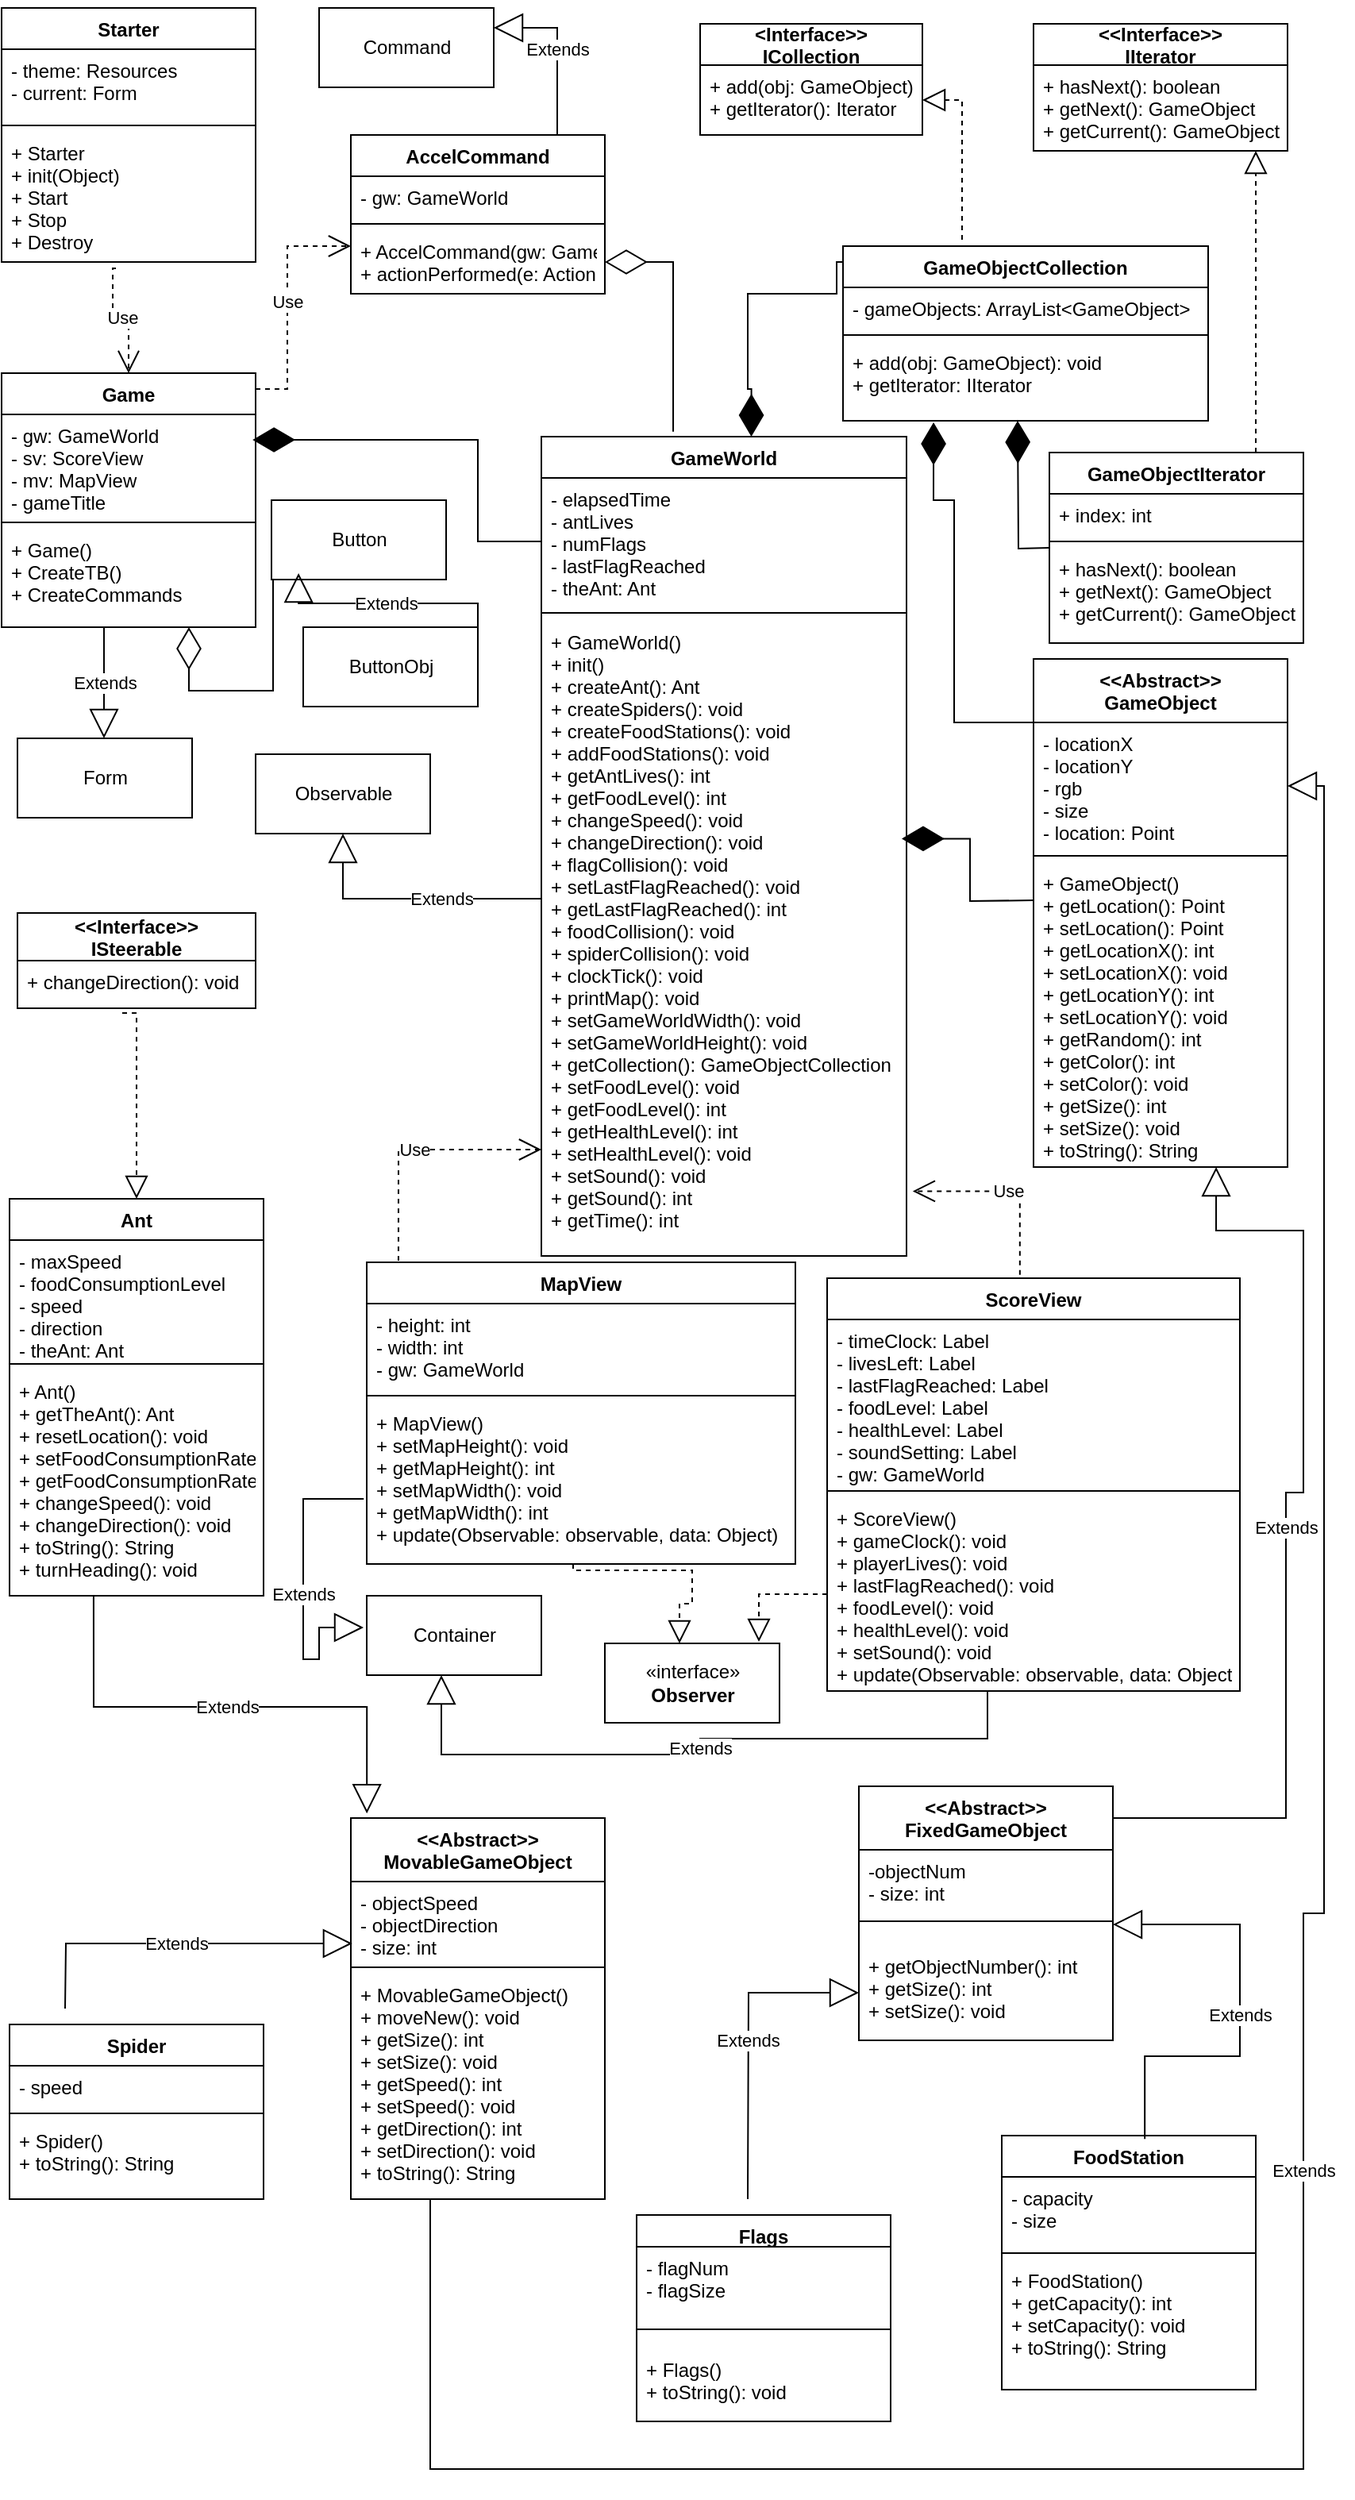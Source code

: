 <mxfile version="15.4.0" type="device"><diagram id="9wQn7ZeIcVMndzEuZGOq" name="Page-1"><mxGraphModel dx="1218" dy="1172" grid="1" gridSize="10" guides="1" tooltips="1" connect="1" arrows="1" fold="1" page="1" pageScale="1" pageWidth="850" pageHeight="1100" math="0" shadow="0"><root><mxCell id="0"/><mxCell id="1" parent="0"/><mxCell id="UUa2yTdMcZeepQvP88bQ-5" value="Starter" style="swimlane;fontStyle=1;align=center;verticalAlign=top;childLayout=stackLayout;horizontal=1;startSize=26;horizontalStack=0;resizeParent=1;resizeParentMax=0;resizeLast=0;collapsible=1;marginBottom=0;" vertex="1" parent="1"><mxGeometry x="10" y="10" width="160" height="160" as="geometry"/></mxCell><mxCell id="UUa2yTdMcZeepQvP88bQ-6" value="- theme: Resources&#10;- current: Form&#10;" style="text;strokeColor=none;fillColor=none;align=left;verticalAlign=top;spacingLeft=4;spacingRight=4;overflow=hidden;rotatable=0;points=[[0,0.5],[1,0.5]];portConstraint=eastwest;" vertex="1" parent="UUa2yTdMcZeepQvP88bQ-5"><mxGeometry y="26" width="160" height="44" as="geometry"/></mxCell><mxCell id="UUa2yTdMcZeepQvP88bQ-7" value="" style="line;strokeWidth=1;fillColor=none;align=left;verticalAlign=middle;spacingTop=-1;spacingLeft=3;spacingRight=3;rotatable=0;labelPosition=right;points=[];portConstraint=eastwest;" vertex="1" parent="UUa2yTdMcZeepQvP88bQ-5"><mxGeometry y="70" width="160" height="8" as="geometry"/></mxCell><mxCell id="UUa2yTdMcZeepQvP88bQ-8" value="+ Starter&#10;+ init(Object)&#10;+ Start&#10;+ Stop&#10;+ Destroy" style="text;strokeColor=none;fillColor=none;align=left;verticalAlign=top;spacingLeft=4;spacingRight=4;overflow=hidden;rotatable=0;points=[[0,0.5],[1,0.5]];portConstraint=eastwest;" vertex="1" parent="UUa2yTdMcZeepQvP88bQ-5"><mxGeometry y="78" width="160" height="82" as="geometry"/></mxCell><mxCell id="UUa2yTdMcZeepQvP88bQ-9" value="Game" style="swimlane;fontStyle=1;align=center;verticalAlign=top;childLayout=stackLayout;horizontal=1;startSize=26;horizontalStack=0;resizeParent=1;resizeParentMax=0;resizeLast=0;collapsible=1;marginBottom=0;" vertex="1" parent="1"><mxGeometry x="10" y="240" width="160" height="160" as="geometry"/></mxCell><mxCell id="UUa2yTdMcZeepQvP88bQ-10" value="- gw: GameWorld&#10;- sv: ScoreView&#10;- mv: MapView&#10;- gameTitle&#10;" style="text;strokeColor=none;fillColor=none;align=left;verticalAlign=top;spacingLeft=4;spacingRight=4;overflow=hidden;rotatable=0;points=[[0,0.5],[1,0.5]];portConstraint=eastwest;" vertex="1" parent="UUa2yTdMcZeepQvP88bQ-9"><mxGeometry y="26" width="160" height="64" as="geometry"/></mxCell><mxCell id="UUa2yTdMcZeepQvP88bQ-11" value="" style="line;strokeWidth=1;fillColor=none;align=left;verticalAlign=middle;spacingTop=-1;spacingLeft=3;spacingRight=3;rotatable=0;labelPosition=right;points=[];portConstraint=eastwest;" vertex="1" parent="UUa2yTdMcZeepQvP88bQ-9"><mxGeometry y="90" width="160" height="8" as="geometry"/></mxCell><mxCell id="UUa2yTdMcZeepQvP88bQ-12" value="+ Game()&#10;+ CreateTB()&#10;+ CreateCommands" style="text;strokeColor=none;fillColor=none;align=left;verticalAlign=top;spacingLeft=4;spacingRight=4;overflow=hidden;rotatable=0;points=[[0,0.5],[1,0.5]];portConstraint=eastwest;" vertex="1" parent="UUa2yTdMcZeepQvP88bQ-9"><mxGeometry y="98" width="160" height="62" as="geometry"/></mxCell><mxCell id="UUa2yTdMcZeepQvP88bQ-13" value="Use" style="endArrow=open;endSize=12;dashed=1;html=1;rounded=0;edgeStyle=orthogonalEdgeStyle;exitX=0.45;exitY=1.049;exitDx=0;exitDy=0;exitPerimeter=0;entryX=0.5;entryY=0;entryDx=0;entryDy=0;" edge="1" parent="1" source="UUa2yTdMcZeepQvP88bQ-8" target="UUa2yTdMcZeepQvP88bQ-9"><mxGeometry width="160" relative="1" as="geometry"><mxPoint x="80" y="190" as="sourcePoint"/><mxPoint x="240" y="190" as="targetPoint"/><Array as="points"><mxPoint x="80" y="174"/><mxPoint x="80" y="205"/><mxPoint x="90" y="205"/></Array></mxGeometry></mxCell><mxCell id="UUa2yTdMcZeepQvP88bQ-14" value="Form" style="html=1;" vertex="1" parent="1"><mxGeometry x="20" y="470" width="110" height="50" as="geometry"/></mxCell><mxCell id="UUa2yTdMcZeepQvP88bQ-15" value="Extends" style="endArrow=block;endSize=16;endFill=0;html=1;rounded=0;edgeStyle=orthogonalEdgeStyle;" edge="1" parent="1"><mxGeometry width="160" relative="1" as="geometry"><mxPoint x="74.5" y="400" as="sourcePoint"/><mxPoint x="74.5" y="470" as="targetPoint"/></mxGeometry></mxCell><mxCell id="UUa2yTdMcZeepQvP88bQ-16" value="Observable" style="html=1;" vertex="1" parent="1"><mxGeometry x="170" y="480" width="110" height="50" as="geometry"/></mxCell><mxCell id="UUa2yTdMcZeepQvP88bQ-17" value="ButtonObj" style="html=1;" vertex="1" parent="1"><mxGeometry x="200" y="400" width="110" height="50" as="geometry"/></mxCell><mxCell id="UUa2yTdMcZeepQvP88bQ-18" value="Button" style="html=1;" vertex="1" parent="1"><mxGeometry x="180" y="320" width="110" height="50" as="geometry"/></mxCell><mxCell id="UUa2yTdMcZeepQvP88bQ-19" value="Extends" style="endArrow=block;endSize=16;endFill=0;html=1;rounded=0;edgeStyle=orthogonalEdgeStyle;entryX=0.155;entryY=0.92;entryDx=0;entryDy=0;entryPerimeter=0;exitX=1;exitY=0;exitDx=0;exitDy=0;" edge="1" parent="1" source="UUa2yTdMcZeepQvP88bQ-17" target="UUa2yTdMcZeepQvP88bQ-18"><mxGeometry width="160" relative="1" as="geometry"><mxPoint x="310" y="390" as="sourcePoint"/><mxPoint x="310" y="310" as="targetPoint"/></mxGeometry></mxCell><mxCell id="UUa2yTdMcZeepQvP88bQ-20" value="" style="endArrow=diamondThin;endFill=0;endSize=24;html=1;rounded=0;edgeStyle=orthogonalEdgeStyle;exitX=0;exitY=1;exitDx=0;exitDy=0;" edge="1" parent="1" source="UUa2yTdMcZeepQvP88bQ-18"><mxGeometry width="160" relative="1" as="geometry"><mxPoint x="181" y="380" as="sourcePoint"/><mxPoint x="128" y="400" as="targetPoint"/><Array as="points"><mxPoint x="181" y="370"/><mxPoint x="181" y="440"/><mxPoint x="128" y="440"/></Array></mxGeometry></mxCell><mxCell id="UUa2yTdMcZeepQvP88bQ-21" value="Command" style="html=1;" vertex="1" parent="1"><mxGeometry x="210" y="10" width="110" height="50" as="geometry"/></mxCell><mxCell id="UUa2yTdMcZeepQvP88bQ-22" value="AccelCommand" style="swimlane;fontStyle=1;align=center;verticalAlign=top;childLayout=stackLayout;horizontal=1;startSize=26;horizontalStack=0;resizeParent=1;resizeParentMax=0;resizeLast=0;collapsible=1;marginBottom=0;" vertex="1" parent="1"><mxGeometry x="230" y="90" width="160" height="100" as="geometry"/></mxCell><mxCell id="UUa2yTdMcZeepQvP88bQ-23" value="- gw: GameWorld" style="text;strokeColor=none;fillColor=none;align=left;verticalAlign=top;spacingLeft=4;spacingRight=4;overflow=hidden;rotatable=0;points=[[0,0.5],[1,0.5]];portConstraint=eastwest;" vertex="1" parent="UUa2yTdMcZeepQvP88bQ-22"><mxGeometry y="26" width="160" height="26" as="geometry"/></mxCell><mxCell id="UUa2yTdMcZeepQvP88bQ-24" value="" style="line;strokeWidth=1;fillColor=none;align=left;verticalAlign=middle;spacingTop=-1;spacingLeft=3;spacingRight=3;rotatable=0;labelPosition=right;points=[];portConstraint=eastwest;" vertex="1" parent="UUa2yTdMcZeepQvP88bQ-22"><mxGeometry y="52" width="160" height="8" as="geometry"/></mxCell><mxCell id="UUa2yTdMcZeepQvP88bQ-25" value="+ AccelCommand(gw: GameWorld)&#10;+ actionPerformed(e: ActionEvent): void" style="text;strokeColor=none;fillColor=none;align=left;verticalAlign=top;spacingLeft=4;spacingRight=4;overflow=hidden;rotatable=0;points=[[0,0.5],[1,0.5]];portConstraint=eastwest;" vertex="1" parent="UUa2yTdMcZeepQvP88bQ-22"><mxGeometry y="60" width="160" height="40" as="geometry"/></mxCell><mxCell id="UUa2yTdMcZeepQvP88bQ-26" value="Extends" style="endArrow=block;endSize=16;endFill=0;html=1;rounded=0;edgeStyle=orthogonalEdgeStyle;entryX=1;entryY=0.25;entryDx=0;entryDy=0;" edge="1" parent="1" target="UUa2yTdMcZeepQvP88bQ-21"><mxGeometry width="160" relative="1" as="geometry"><mxPoint x="360" y="90" as="sourcePoint"/><mxPoint x="360" as="targetPoint"/><Array as="points"><mxPoint x="360" y="23"/></Array></mxGeometry></mxCell><mxCell id="UUa2yTdMcZeepQvP88bQ-27" value="Use" style="endArrow=open;endSize=12;dashed=1;html=1;rounded=0;edgeStyle=orthogonalEdgeStyle;" edge="1" parent="1"><mxGeometry width="160" relative="1" as="geometry"><mxPoint x="170" y="250" as="sourcePoint"/><mxPoint x="230" y="160" as="targetPoint"/><Array as="points"><mxPoint x="190" y="250"/><mxPoint x="190" y="160"/></Array></mxGeometry></mxCell><mxCell id="UUa2yTdMcZeepQvP88bQ-28" value="GameWorld" style="swimlane;fontStyle=1;align=center;verticalAlign=top;childLayout=stackLayout;horizontal=1;startSize=26;horizontalStack=0;resizeParent=1;resizeParentMax=0;resizeLast=0;collapsible=1;marginBottom=0;" vertex="1" parent="1"><mxGeometry x="350" y="280" width="230" height="516" as="geometry"/></mxCell><mxCell id="UUa2yTdMcZeepQvP88bQ-29" value="- elapsedTime&#10;- antLives&#10;- numFlags&#10;- lastFlagReached&#10;- theAnt: Ant" style="text;strokeColor=none;fillColor=none;align=left;verticalAlign=top;spacingLeft=4;spacingRight=4;overflow=hidden;rotatable=0;points=[[0,0.5],[1,0.5]];portConstraint=eastwest;" vertex="1" parent="UUa2yTdMcZeepQvP88bQ-28"><mxGeometry y="26" width="230" height="80" as="geometry"/></mxCell><mxCell id="UUa2yTdMcZeepQvP88bQ-30" value="" style="line;strokeWidth=1;fillColor=none;align=left;verticalAlign=middle;spacingTop=-1;spacingLeft=3;spacingRight=3;rotatable=0;labelPosition=right;points=[];portConstraint=eastwest;" vertex="1" parent="UUa2yTdMcZeepQvP88bQ-28"><mxGeometry y="106" width="230" height="10" as="geometry"/></mxCell><mxCell id="UUa2yTdMcZeepQvP88bQ-85" value="" style="endArrow=diamondThin;endFill=1;endSize=24;html=1;rounded=0;edgeStyle=orthogonalEdgeStyle;entryX=0.248;entryY=1.02;entryDx=0;entryDy=0;entryPerimeter=0;" edge="1" parent="UUa2yTdMcZeepQvP88bQ-28" target="UUa2yTdMcZeepQvP88bQ-63"><mxGeometry width="160" relative="1" as="geometry"><mxPoint x="310" y="180" as="sourcePoint"/><mxPoint x="240" as="targetPoint"/><Array as="points"><mxPoint x="260" y="180"/><mxPoint x="260" y="40"/><mxPoint x="247" y="40"/></Array></mxGeometry></mxCell><mxCell id="UUa2yTdMcZeepQvP88bQ-31" value="+ GameWorld()&#10;+ init()&#10;+ createAnt(): Ant&#10;+ createSpiders(): void&#10;+ createFoodStations(): void&#10;+ addFoodStations(): void&#10;+ getAntLives(): int&#10;+ getFoodLevel(): int&#10;+ changeSpeed(): void&#10;+ changeDirection(): void&#10;+ flagCollision(): void&#10;+ setLastFlagReached(): void&#10;+ getLastFlagReached(): int&#10;+ foodCollision(): void&#10;+ spiderCollision(): void&#10;+ clockTick(): void&#10;+ printMap(): void&#10;+ setGameWorldWidth(): void&#10;+ setGameWorldHeight(): void&#10;+ getCollection(): GameObjectCollection&#10;+ setFoodLevel(): void&#10;+ getFoodLevel(): int&#10;+ getHealthLevel(): int&#10;+ setHealthLevel(): void&#10;+ setSound(): void&#10;+ getSound(): int&#10;+ getTime(): int" style="text;strokeColor=none;fillColor=none;align=left;verticalAlign=top;spacingLeft=4;spacingRight=4;overflow=hidden;rotatable=0;points=[[0,0.5],[1,0.5]];portConstraint=eastwest;" vertex="1" parent="UUa2yTdMcZeepQvP88bQ-28"><mxGeometry y="116" width="230" height="400" as="geometry"/></mxCell><mxCell id="UUa2yTdMcZeepQvP88bQ-33" value="" style="endArrow=diamondThin;endFill=1;endSize=24;html=1;rounded=0;edgeStyle=orthogonalEdgeStyle;entryX=0.988;entryY=0.25;entryDx=0;entryDy=0;entryPerimeter=0;" edge="1" parent="1" source="UUa2yTdMcZeepQvP88bQ-29" target="UUa2yTdMcZeepQvP88bQ-10"><mxGeometry width="160" relative="1" as="geometry"><mxPoint x="110" y="620" as="sourcePoint"/><mxPoint x="50" y="590" as="targetPoint"/><Array as="points"><mxPoint x="310" y="346"/><mxPoint x="310" y="282"/></Array></mxGeometry></mxCell><mxCell id="UUa2yTdMcZeepQvP88bQ-34" value="Extends" style="endArrow=block;endSize=16;endFill=0;html=1;rounded=0;edgeStyle=orthogonalEdgeStyle;entryX=0.5;entryY=1;entryDx=0;entryDy=0;" edge="1" parent="1" target="UUa2yTdMcZeepQvP88bQ-16"><mxGeometry width="160" relative="1" as="geometry"><mxPoint x="350" y="610" as="sourcePoint"/><mxPoint x="300" y="650" as="targetPoint"/><Array as="points"><mxPoint x="225" y="571"/></Array></mxGeometry></mxCell><mxCell id="UUa2yTdMcZeepQvP88bQ-35" value="" style="endArrow=diamondThin;endFill=0;endSize=24;html=1;rounded=0;edgeStyle=orthogonalEdgeStyle;exitX=0.361;exitY=-0.006;exitDx=0;exitDy=0;exitPerimeter=0;" edge="1" parent="1" source="UUa2yTdMcZeepQvP88bQ-28" target="UUa2yTdMcZeepQvP88bQ-25"><mxGeometry width="160" relative="1" as="geometry"><mxPoint x="430" y="239" as="sourcePoint"/><mxPoint x="590" y="239" as="targetPoint"/></mxGeometry></mxCell><mxCell id="UUa2yTdMcZeepQvP88bQ-36" value="&lt;&lt;Interface&gt;&gt;&#10;ISteerable" style="swimlane;fontStyle=1;childLayout=stackLayout;horizontal=1;startSize=30;fillColor=none;horizontalStack=0;resizeParent=1;resizeParentMax=0;resizeLast=0;collapsible=1;marginBottom=0;" vertex="1" parent="1"><mxGeometry x="20" y="580" width="150" height="60" as="geometry"/></mxCell><mxCell id="UUa2yTdMcZeepQvP88bQ-37" value="+ changeDirection(): void&#10;" style="text;strokeColor=none;fillColor=none;align=left;verticalAlign=top;spacingLeft=4;spacingRight=4;overflow=hidden;rotatable=0;points=[[0,0.5],[1,0.5]];portConstraint=eastwest;" vertex="1" parent="UUa2yTdMcZeepQvP88bQ-36"><mxGeometry y="30" width="150" height="30" as="geometry"/></mxCell><mxCell id="UUa2yTdMcZeepQvP88bQ-40" value="Ant" style="swimlane;fontStyle=1;align=center;verticalAlign=top;childLayout=stackLayout;horizontal=1;startSize=26;horizontalStack=0;resizeParent=1;resizeParentMax=0;resizeLast=0;collapsible=1;marginBottom=0;" vertex="1" parent="1"><mxGeometry x="15" y="760" width="160" height="250" as="geometry"/></mxCell><mxCell id="UUa2yTdMcZeepQvP88bQ-41" value="- maxSpeed&#10;- foodConsumptionLevel&#10;- speed&#10;- direction&#10;- theAnt: Ant&#10;" style="text;strokeColor=none;fillColor=none;align=left;verticalAlign=top;spacingLeft=4;spacingRight=4;overflow=hidden;rotatable=0;points=[[0,0.5],[1,0.5]];portConstraint=eastwest;" vertex="1" parent="UUa2yTdMcZeepQvP88bQ-40"><mxGeometry y="26" width="160" height="74" as="geometry"/></mxCell><mxCell id="UUa2yTdMcZeepQvP88bQ-42" value="" style="line;strokeWidth=1;fillColor=none;align=left;verticalAlign=middle;spacingTop=-1;spacingLeft=3;spacingRight=3;rotatable=0;labelPosition=right;points=[];portConstraint=eastwest;" vertex="1" parent="UUa2yTdMcZeepQvP88bQ-40"><mxGeometry y="100" width="160" height="8" as="geometry"/></mxCell><mxCell id="UUa2yTdMcZeepQvP88bQ-43" value="+ Ant()&#10;+ getTheAnt(): Ant&#10;+ resetLocation(): void&#10;+ setFoodConsumptionRate(): void&#10;+ getFoodConsumptionRate(): int&#10;+ changeSpeed(): void&#10;+ changeDirection(): void&#10;+ toString(): String&#10;+ turnHeading(): void" style="text;strokeColor=none;fillColor=none;align=left;verticalAlign=top;spacingLeft=4;spacingRight=4;overflow=hidden;rotatable=0;points=[[0,0.5],[1,0.5]];portConstraint=eastwest;" vertex="1" parent="UUa2yTdMcZeepQvP88bQ-40"><mxGeometry y="108" width="160" height="142" as="geometry"/></mxCell><mxCell id="UUa2yTdMcZeepQvP88bQ-44" value="MapView" style="swimlane;fontStyle=1;align=center;verticalAlign=top;childLayout=stackLayout;horizontal=1;startSize=26;horizontalStack=0;resizeParent=1;resizeParentMax=0;resizeLast=0;collapsible=1;marginBottom=0;" vertex="1" parent="1"><mxGeometry x="240" y="800" width="270" height="190" as="geometry"/></mxCell><mxCell id="UUa2yTdMcZeepQvP88bQ-45" value="- height: int&#10;- width: int&#10;- gw: GameWorld&#10;" style="text;strokeColor=none;fillColor=none;align=left;verticalAlign=top;spacingLeft=4;spacingRight=4;overflow=hidden;rotatable=0;points=[[0,0.5],[1,0.5]];portConstraint=eastwest;" vertex="1" parent="UUa2yTdMcZeepQvP88bQ-44"><mxGeometry y="26" width="270" height="54" as="geometry"/></mxCell><mxCell id="UUa2yTdMcZeepQvP88bQ-46" value="" style="line;strokeWidth=1;fillColor=none;align=left;verticalAlign=middle;spacingTop=-1;spacingLeft=3;spacingRight=3;rotatable=0;labelPosition=right;points=[];portConstraint=eastwest;" vertex="1" parent="UUa2yTdMcZeepQvP88bQ-44"><mxGeometry y="80" width="270" height="8" as="geometry"/></mxCell><mxCell id="UUa2yTdMcZeepQvP88bQ-47" value="+ MapView()&#10;+ setMapHeight(): void&#10;+ getMapHeight(): int&#10;+ setMapWidth(): void&#10;+ getMapWidth(): int&#10;+ update(Observable: observable, data: Object)&#10;" style="text;strokeColor=none;fillColor=none;align=left;verticalAlign=top;spacingLeft=4;spacingRight=4;overflow=hidden;rotatable=0;points=[[0,0.5],[1,0.5]];portConstraint=eastwest;" vertex="1" parent="UUa2yTdMcZeepQvP88bQ-44"><mxGeometry y="88" width="270" height="102" as="geometry"/></mxCell><mxCell id="UUa2yTdMcZeepQvP88bQ-50" value="" style="endArrow=block;dashed=1;endFill=0;endSize=12;html=1;rounded=0;edgeStyle=orthogonalEdgeStyle;exitX=0.44;exitY=1.1;exitDx=0;exitDy=0;exitPerimeter=0;entryX=0.5;entryY=0;entryDx=0;entryDy=0;" edge="1" parent="1" source="UUa2yTdMcZeepQvP88bQ-37" target="UUa2yTdMcZeepQvP88bQ-40"><mxGeometry width="160" relative="1" as="geometry"><mxPoint x="70" y="700" as="sourcePoint"/><mxPoint x="230" y="700" as="targetPoint"/><Array as="points"><mxPoint x="95" y="643"/></Array></mxGeometry></mxCell><mxCell id="UUa2yTdMcZeepQvP88bQ-51" value="Use" style="endArrow=open;endSize=12;dashed=1;html=1;rounded=0;edgeStyle=orthogonalEdgeStyle;exitX=0.074;exitY=-0.005;exitDx=0;exitDy=0;exitPerimeter=0;" edge="1" parent="1" source="UUa2yTdMcZeepQvP88bQ-44"><mxGeometry width="160" relative="1" as="geometry"><mxPoint x="175" y="710" as="sourcePoint"/><mxPoint x="350" y="729" as="targetPoint"/><Array as="points"><mxPoint x="260" y="729"/></Array></mxGeometry></mxCell><mxCell id="UUa2yTdMcZeepQvP88bQ-52" value="&lt;Interface&gt;&gt;&#10;ICollection" style="swimlane;fontStyle=1;childLayout=stackLayout;horizontal=1;startSize=26;fillColor=none;horizontalStack=0;resizeParent=1;resizeParentMax=0;resizeLast=0;collapsible=1;marginBottom=0;" vertex="1" parent="1"><mxGeometry x="450" y="20" width="140" height="70" as="geometry"/></mxCell><mxCell id="UUa2yTdMcZeepQvP88bQ-53" value="+ add(obj: GameObject)&#10;+ getIterator(): Iterator&#10;" style="text;strokeColor=none;fillColor=none;align=left;verticalAlign=top;spacingLeft=4;spacingRight=4;overflow=hidden;rotatable=0;points=[[0,0.5],[1,0.5]];portConstraint=eastwest;" vertex="1" parent="UUa2yTdMcZeepQvP88bQ-52"><mxGeometry y="26" width="140" height="44" as="geometry"/></mxCell><mxCell id="UUa2yTdMcZeepQvP88bQ-56" value="&lt;&lt;Interface&gt;&gt;&#10;IIterator" style="swimlane;fontStyle=1;childLayout=stackLayout;horizontal=1;startSize=26;fillColor=none;horizontalStack=0;resizeParent=1;resizeParentMax=0;resizeLast=0;collapsible=1;marginBottom=0;" vertex="1" parent="1"><mxGeometry x="660" y="20" width="160" height="80" as="geometry"/></mxCell><mxCell id="UUa2yTdMcZeepQvP88bQ-57" value="+ hasNext(): boolean&#10;+ getNext(): GameObject&#10;+ getCurrent(): GameObject" style="text;strokeColor=none;fillColor=none;align=left;verticalAlign=top;spacingLeft=4;spacingRight=4;overflow=hidden;rotatable=0;points=[[0,0.5],[1,0.5]];portConstraint=eastwest;" vertex="1" parent="UUa2yTdMcZeepQvP88bQ-56"><mxGeometry y="26" width="160" height="54" as="geometry"/></mxCell><mxCell id="UUa2yTdMcZeepQvP88bQ-60" value="GameObjectCollection" style="swimlane;fontStyle=1;align=center;verticalAlign=top;childLayout=stackLayout;horizontal=1;startSize=26;horizontalStack=0;resizeParent=1;resizeParentMax=0;resizeLast=0;collapsible=1;marginBottom=0;" vertex="1" parent="1"><mxGeometry x="540" y="160" width="230" height="110" as="geometry"/></mxCell><mxCell id="UUa2yTdMcZeepQvP88bQ-61" value="- gameObjects: ArrayList&lt;GameObject&gt;" style="text;strokeColor=none;fillColor=none;align=left;verticalAlign=top;spacingLeft=4;spacingRight=4;overflow=hidden;rotatable=0;points=[[0,0.5],[1,0.5]];portConstraint=eastwest;" vertex="1" parent="UUa2yTdMcZeepQvP88bQ-60"><mxGeometry y="26" width="230" height="26" as="geometry"/></mxCell><mxCell id="UUa2yTdMcZeepQvP88bQ-62" value="" style="line;strokeWidth=1;fillColor=none;align=left;verticalAlign=middle;spacingTop=-1;spacingLeft=3;spacingRight=3;rotatable=0;labelPosition=right;points=[];portConstraint=eastwest;" vertex="1" parent="UUa2yTdMcZeepQvP88bQ-60"><mxGeometry y="52" width="230" height="8" as="geometry"/></mxCell><mxCell id="UUa2yTdMcZeepQvP88bQ-63" value="+ add(obj: GameObject): void&#10;+ getIterator: IIterator&#10;" style="text;strokeColor=none;fillColor=none;align=left;verticalAlign=top;spacingLeft=4;spacingRight=4;overflow=hidden;rotatable=0;points=[[0,0.5],[1,0.5]];portConstraint=eastwest;" vertex="1" parent="UUa2yTdMcZeepQvP88bQ-60"><mxGeometry y="60" width="230" height="50" as="geometry"/></mxCell><mxCell id="UUa2yTdMcZeepQvP88bQ-64" value="" style="endArrow=block;dashed=1;endFill=0;endSize=12;html=1;rounded=0;edgeStyle=orthogonalEdgeStyle;exitX=0.326;exitY=-0.036;exitDx=0;exitDy=0;exitPerimeter=0;entryX=1;entryY=0.5;entryDx=0;entryDy=0;" edge="1" parent="1" source="UUa2yTdMcZeepQvP88bQ-60" target="UUa2yTdMcZeepQvP88bQ-53"><mxGeometry width="160" relative="1" as="geometry"><mxPoint x="540" y="139.5" as="sourcePoint"/><mxPoint x="700" y="139.5" as="targetPoint"/></mxGeometry></mxCell><mxCell id="UUa2yTdMcZeepQvP88bQ-65" value="" style="endArrow=diamondThin;endFill=1;endSize=24;html=1;rounded=0;edgeStyle=orthogonalEdgeStyle;entryX=0.575;entryY=0;entryDx=0;entryDy=0;entryPerimeter=0;" edge="1" parent="1" target="UUa2yTdMcZeepQvP88bQ-28"><mxGeometry width="160" relative="1" as="geometry"><mxPoint x="540" y="170" as="sourcePoint"/><mxPoint x="730" y="340" as="targetPoint"/><Array as="points"><mxPoint x="536" y="170"/><mxPoint x="536" y="190"/><mxPoint x="480" y="190"/><mxPoint x="480" y="250"/><mxPoint x="482" y="250"/></Array></mxGeometry></mxCell><mxCell id="UUa2yTdMcZeepQvP88bQ-66" value="GameObjectIterator" style="swimlane;fontStyle=1;align=center;verticalAlign=top;childLayout=stackLayout;horizontal=1;startSize=26;horizontalStack=0;resizeParent=1;resizeParentMax=0;resizeLast=0;collapsible=1;marginBottom=0;" vertex="1" parent="1"><mxGeometry x="670" y="290" width="160" height="120" as="geometry"/></mxCell><mxCell id="UUa2yTdMcZeepQvP88bQ-67" value="+ index: int&#10;" style="text;strokeColor=none;fillColor=none;align=left;verticalAlign=top;spacingLeft=4;spacingRight=4;overflow=hidden;rotatable=0;points=[[0,0.5],[1,0.5]];portConstraint=eastwest;" vertex="1" parent="UUa2yTdMcZeepQvP88bQ-66"><mxGeometry y="26" width="160" height="26" as="geometry"/></mxCell><mxCell id="UUa2yTdMcZeepQvP88bQ-68" value="" style="line;strokeWidth=1;fillColor=none;align=left;verticalAlign=middle;spacingTop=-1;spacingLeft=3;spacingRight=3;rotatable=0;labelPosition=right;points=[];portConstraint=eastwest;" vertex="1" parent="UUa2yTdMcZeepQvP88bQ-66"><mxGeometry y="52" width="160" height="8" as="geometry"/></mxCell><mxCell id="UUa2yTdMcZeepQvP88bQ-69" value="+ hasNext(): boolean&#10;+ getNext(): GameObject&#10;+ getCurrent(): GameObject" style="text;strokeColor=none;fillColor=none;align=left;verticalAlign=top;spacingLeft=4;spacingRight=4;overflow=hidden;rotatable=0;points=[[0,0.5],[1,0.5]];portConstraint=eastwest;" vertex="1" parent="UUa2yTdMcZeepQvP88bQ-66"><mxGeometry y="60" width="160" height="60" as="geometry"/></mxCell><mxCell id="UUa2yTdMcZeepQvP88bQ-70" value="" style="endArrow=block;dashed=1;endFill=0;endSize=12;html=1;rounded=0;edgeStyle=orthogonalEdgeStyle;" edge="1" parent="1"><mxGeometry width="160" relative="1" as="geometry"><mxPoint x="800" y="290" as="sourcePoint"/><mxPoint x="800" y="100" as="targetPoint"/></mxGeometry></mxCell><mxCell id="UUa2yTdMcZeepQvP88bQ-71" value="" style="endArrow=diamondThin;endFill=1;endSize=24;html=1;rounded=0;edgeStyle=orthogonalEdgeStyle;" edge="1" parent="1"><mxGeometry width="160" relative="1" as="geometry"><mxPoint x="670" y="350" as="sourcePoint"/><mxPoint x="650" y="270" as="targetPoint"/></mxGeometry></mxCell><mxCell id="UUa2yTdMcZeepQvP88bQ-72" value="ScoreView" style="swimlane;fontStyle=1;align=center;verticalAlign=top;childLayout=stackLayout;horizontal=1;startSize=26;horizontalStack=0;resizeParent=1;resizeParentMax=0;resizeLast=0;collapsible=1;marginBottom=0;" vertex="1" parent="1"><mxGeometry x="530" y="810" width="260" height="260" as="geometry"/></mxCell><mxCell id="UUa2yTdMcZeepQvP88bQ-73" value="- timeClock: Label&#10;- livesLeft: Label&#10;- lastFlagReached: Label&#10;- foodLevel: Label&#10;- healthLevel: Label&#10;- soundSetting: Label&#10;- gw: GameWorld" style="text;strokeColor=none;fillColor=none;align=left;verticalAlign=top;spacingLeft=4;spacingRight=4;overflow=hidden;rotatable=0;points=[[0,0.5],[1,0.5]];portConstraint=eastwest;" vertex="1" parent="UUa2yTdMcZeepQvP88bQ-72"><mxGeometry y="26" width="260" height="104" as="geometry"/></mxCell><mxCell id="UUa2yTdMcZeepQvP88bQ-74" value="" style="line;strokeWidth=1;fillColor=none;align=left;verticalAlign=middle;spacingTop=-1;spacingLeft=3;spacingRight=3;rotatable=0;labelPosition=right;points=[];portConstraint=eastwest;" vertex="1" parent="UUa2yTdMcZeepQvP88bQ-72"><mxGeometry y="130" width="260" height="8" as="geometry"/></mxCell><mxCell id="UUa2yTdMcZeepQvP88bQ-75" value="+ ScoreView()&#10;+ gameClock(): void&#10;+ playerLives(): void&#10;+ lastFlagReached(): void&#10;+ foodLevel(): void&#10;+ healthLevel(): void&#10;+ setSound(): void&#10;+ update(Observable: observable, data: Object)" style="text;strokeColor=none;fillColor=none;align=left;verticalAlign=top;spacingLeft=4;spacingRight=4;overflow=hidden;rotatable=0;points=[[0,0.5],[1,0.5]];portConstraint=eastwest;" vertex="1" parent="UUa2yTdMcZeepQvP88bQ-72"><mxGeometry y="138" width="260" height="122" as="geometry"/></mxCell><mxCell id="UUa2yTdMcZeepQvP88bQ-76" value="&lt;&lt;Abstract&gt;&gt;&#10;GameObject" style="swimlane;fontStyle=1;align=center;verticalAlign=top;childLayout=stackLayout;horizontal=1;startSize=40;horizontalStack=0;resizeParent=1;resizeParentMax=0;resizeLast=0;collapsible=1;marginBottom=0;" vertex="1" parent="1"><mxGeometry x="660" y="420" width="160" height="320" as="geometry"/></mxCell><mxCell id="UUa2yTdMcZeepQvP88bQ-77" value="- locationX&#10;- locationY&#10;- rgb&#10;- size&#10;- location: Point" style="text;strokeColor=none;fillColor=none;align=left;verticalAlign=top;spacingLeft=4;spacingRight=4;overflow=hidden;rotatable=0;points=[[0,0.5],[1,0.5]];portConstraint=eastwest;" vertex="1" parent="UUa2yTdMcZeepQvP88bQ-76"><mxGeometry y="40" width="160" height="80" as="geometry"/></mxCell><mxCell id="UUa2yTdMcZeepQvP88bQ-78" value="" style="line;strokeWidth=1;fillColor=none;align=left;verticalAlign=middle;spacingTop=-1;spacingLeft=3;spacingRight=3;rotatable=0;labelPosition=right;points=[];portConstraint=eastwest;" vertex="1" parent="UUa2yTdMcZeepQvP88bQ-76"><mxGeometry y="120" width="160" height="8" as="geometry"/></mxCell><mxCell id="UUa2yTdMcZeepQvP88bQ-79" value="+ GameObject()&#10;+ getLocation(): Point&#10;+ setLocation(): Point&#10;+ getLocationX(): int&#10;+ setLocationX(): void&#10;+ getLocationY(): int&#10;+ setLocationY(): void&#10;+ getRandom(): int&#10;+ getColor(): int&#10;+ setColor(): void&#10;+ getSize(): int&#10;+ setSize(): void&#10;+ toString(): String&#10;" style="text;strokeColor=none;fillColor=none;align=left;verticalAlign=top;spacingLeft=4;spacingRight=4;overflow=hidden;rotatable=0;points=[[0,0.5],[1,0.5]];portConstraint=eastwest;" vertex="1" parent="UUa2yTdMcZeepQvP88bQ-76"><mxGeometry y="128" width="160" height="192" as="geometry"/></mxCell><mxCell id="UUa2yTdMcZeepQvP88bQ-86" value="" style="endArrow=diamondThin;endFill=1;endSize=24;html=1;rounded=0;edgeStyle=orthogonalEdgeStyle;entryX=0.987;entryY=0.343;entryDx=0;entryDy=0;entryPerimeter=0;" edge="1" parent="1" target="UUa2yTdMcZeepQvP88bQ-31"><mxGeometry width="160" relative="1" as="geometry"><mxPoint x="660" y="572" as="sourcePoint"/><mxPoint x="750" y="510" as="targetPoint"/></mxGeometry></mxCell><mxCell id="UUa2yTdMcZeepQvP88bQ-87" value="Use" style="endArrow=open;endSize=12;dashed=1;html=1;rounded=0;edgeStyle=orthogonalEdgeStyle;exitX=0.467;exitY=-0.008;exitDx=0;exitDy=0;exitPerimeter=0;entryX=1.017;entryY=0.898;entryDx=0;entryDy=0;entryPerimeter=0;" edge="1" parent="1" source="UUa2yTdMcZeepQvP88bQ-72" target="UUa2yTdMcZeepQvP88bQ-31"><mxGeometry width="160" relative="1" as="geometry"><mxPoint x="660" y="790" as="sourcePoint"/><mxPoint x="820" y="790" as="targetPoint"/></mxGeometry></mxCell><mxCell id="UUa2yTdMcZeepQvP88bQ-88" value="Container" style="html=1;" vertex="1" parent="1"><mxGeometry x="240" y="1010" width="110" height="50" as="geometry"/></mxCell><mxCell id="UUa2yTdMcZeepQvP88bQ-89" value="«interface»&lt;br&gt;&lt;b&gt;Observer&lt;/b&gt;" style="html=1;" vertex="1" parent="1"><mxGeometry x="390" y="1040" width="110" height="50" as="geometry"/></mxCell><mxCell id="UUa2yTdMcZeepQvP88bQ-90" value="Extends" style="endArrow=block;endSize=16;endFill=0;html=1;rounded=0;edgeStyle=orthogonalEdgeStyle;exitX=-0.007;exitY=0.598;exitDx=0;exitDy=0;exitPerimeter=0;" edge="1" parent="1" source="UUa2yTdMcZeepQvP88bQ-47"><mxGeometry width="160" relative="1" as="geometry"><mxPoint x="40" y="1070" as="sourcePoint"/><mxPoint x="238" y="1030" as="targetPoint"/><Array as="points"><mxPoint x="200" y="949"/><mxPoint x="200" y="1050"/><mxPoint x="210" y="1050"/><mxPoint x="210" y="1030"/></Array></mxGeometry></mxCell><mxCell id="UUa2yTdMcZeepQvP88bQ-91" value="" style="endArrow=block;dashed=1;endFill=0;endSize=12;html=1;rounded=0;edgeStyle=orthogonalEdgeStyle;" edge="1" parent="1"><mxGeometry width="160" relative="1" as="geometry"><mxPoint x="370" y="990" as="sourcePoint"/><mxPoint x="437" y="1040" as="targetPoint"/><Array as="points"><mxPoint x="445" y="994"/><mxPoint x="445" y="1015"/><mxPoint x="437" y="1015"/></Array></mxGeometry></mxCell><mxCell id="UUa2yTdMcZeepQvP88bQ-92" value="Extends" style="endArrow=block;endSize=16;endFill=0;html=1;rounded=0;edgeStyle=orthogonalEdgeStyle;" edge="1" parent="1"><mxGeometry width="160" relative="1" as="geometry"><mxPoint x="630" y="1070" as="sourcePoint"/><mxPoint x="287" y="1060" as="targetPoint"/><Array as="points"><mxPoint x="631" y="1100"/><mxPoint x="450" y="1100"/><mxPoint x="450" y="1110"/><mxPoint x="287" y="1110"/></Array></mxGeometry></mxCell><mxCell id="UUa2yTdMcZeepQvP88bQ-94" value="" style="endArrow=block;dashed=1;endFill=0;endSize=12;html=1;rounded=0;edgeStyle=orthogonalEdgeStyle;entryX=0.882;entryY=-0.02;entryDx=0;entryDy=0;entryPerimeter=0;exitX=0;exitY=0.5;exitDx=0;exitDy=0;" edge="1" parent="1" source="UUa2yTdMcZeepQvP88bQ-75" target="UUa2yTdMcZeepQvP88bQ-89"><mxGeometry width="160" relative="1" as="geometry"><mxPoint x="480" y="610" as="sourcePoint"/><mxPoint x="640" y="610" as="targetPoint"/><Array as="points"><mxPoint x="487" y="1009"/></Array></mxGeometry></mxCell><mxCell id="UUa2yTdMcZeepQvP88bQ-99" value="&lt;&lt;Abstract&gt;&gt;&#10;FixedGameObject" style="swimlane;fontStyle=1;align=center;verticalAlign=top;childLayout=stackLayout;horizontal=1;startSize=40;horizontalStack=0;resizeParent=1;resizeParentMax=0;resizeLast=0;collapsible=1;marginBottom=0;" vertex="1" parent="1"><mxGeometry x="550" y="1130" width="160" height="160" as="geometry"/></mxCell><mxCell id="UUa2yTdMcZeepQvP88bQ-100" value="-objectNum&#10;- size: int&#10;" style="text;strokeColor=none;fillColor=none;align=left;verticalAlign=top;spacingLeft=4;spacingRight=4;overflow=hidden;rotatable=0;points=[[0,0.5],[1,0.5]];portConstraint=eastwest;" vertex="1" parent="UUa2yTdMcZeepQvP88bQ-99"><mxGeometry y="40" width="160" height="30" as="geometry"/></mxCell><mxCell id="UUa2yTdMcZeepQvP88bQ-101" value="" style="line;strokeWidth=1;fillColor=none;align=left;verticalAlign=middle;spacingTop=-1;spacingLeft=3;spacingRight=3;rotatable=0;labelPosition=right;points=[];portConstraint=eastwest;" vertex="1" parent="UUa2yTdMcZeepQvP88bQ-99"><mxGeometry y="70" width="160" height="30" as="geometry"/></mxCell><mxCell id="UUa2yTdMcZeepQvP88bQ-102" value="+ getObjectNumber(): int&#10;+ getSize(): int&#10;+ setSize(): void&#10;" style="text;strokeColor=none;fillColor=none;align=left;verticalAlign=top;spacingLeft=4;spacingRight=4;overflow=hidden;rotatable=0;points=[[0,0.5],[1,0.5]];portConstraint=eastwest;" vertex="1" parent="UUa2yTdMcZeepQvP88bQ-99"><mxGeometry y="100" width="160" height="60" as="geometry"/></mxCell><mxCell id="UUa2yTdMcZeepQvP88bQ-108" value="&lt;&lt;Abstract&gt;&gt;&#10;MovableGameObject" style="swimlane;fontStyle=1;align=center;verticalAlign=top;childLayout=stackLayout;horizontal=1;startSize=40;horizontalStack=0;resizeParent=1;resizeParentMax=0;resizeLast=0;collapsible=1;marginBottom=0;" vertex="1" parent="1"><mxGeometry x="230" y="1150" width="160" height="240" as="geometry"/></mxCell><mxCell id="UUa2yTdMcZeepQvP88bQ-109" value="- objectSpeed&#10;- objectDirection&#10;- size: int&#10;" style="text;strokeColor=none;fillColor=none;align=left;verticalAlign=top;spacingLeft=4;spacingRight=4;overflow=hidden;rotatable=0;points=[[0,0.5],[1,0.5]];portConstraint=eastwest;" vertex="1" parent="UUa2yTdMcZeepQvP88bQ-108"><mxGeometry y="40" width="160" height="50" as="geometry"/></mxCell><mxCell id="UUa2yTdMcZeepQvP88bQ-110" value="" style="line;strokeWidth=1;fillColor=none;align=left;verticalAlign=middle;spacingTop=-1;spacingLeft=3;spacingRight=3;rotatable=0;labelPosition=right;points=[];portConstraint=eastwest;" vertex="1" parent="UUa2yTdMcZeepQvP88bQ-108"><mxGeometry y="90" width="160" height="8" as="geometry"/></mxCell><mxCell id="UUa2yTdMcZeepQvP88bQ-111" value="+ MovableGameObject()&#10;+ moveNew(): void&#10;+ getSize(): int&#10;+ setSize(): void&#10;+ getSpeed(): int&#10;+ setSpeed(): void&#10;+ getDirection(): int&#10;+ setDirection(): void&#10;+ toString(): String&#10;" style="text;strokeColor=none;fillColor=none;align=left;verticalAlign=top;spacingLeft=4;spacingRight=4;overflow=hidden;rotatable=0;points=[[0,0.5],[1,0.5]];portConstraint=eastwest;" vertex="1" parent="UUa2yTdMcZeepQvP88bQ-108"><mxGeometry y="98" width="160" height="142" as="geometry"/></mxCell><mxCell id="UUa2yTdMcZeepQvP88bQ-112" value="FoodStation" style="swimlane;fontStyle=1;align=center;verticalAlign=top;childLayout=stackLayout;horizontal=1;startSize=26;horizontalStack=0;resizeParent=1;resizeParentMax=0;resizeLast=0;collapsible=1;marginBottom=0;" vertex="1" parent="1"><mxGeometry x="640" y="1350" width="160" height="160" as="geometry"/></mxCell><mxCell id="UUa2yTdMcZeepQvP88bQ-113" value="- capacity&#10;- size&#10;" style="text;strokeColor=none;fillColor=none;align=left;verticalAlign=top;spacingLeft=4;spacingRight=4;overflow=hidden;rotatable=0;points=[[0,0.5],[1,0.5]];portConstraint=eastwest;" vertex="1" parent="UUa2yTdMcZeepQvP88bQ-112"><mxGeometry y="26" width="160" height="44" as="geometry"/></mxCell><mxCell id="UUa2yTdMcZeepQvP88bQ-114" value="" style="line;strokeWidth=1;fillColor=none;align=left;verticalAlign=middle;spacingTop=-1;spacingLeft=3;spacingRight=3;rotatable=0;labelPosition=right;points=[];portConstraint=eastwest;" vertex="1" parent="UUa2yTdMcZeepQvP88bQ-112"><mxGeometry y="70" width="160" height="8" as="geometry"/></mxCell><mxCell id="UUa2yTdMcZeepQvP88bQ-115" value="+ FoodStation()&#10;+ getCapacity(): int&#10;+ setCapacity(): void&#10;+ toString(): String&#10;" style="text;strokeColor=none;fillColor=none;align=left;verticalAlign=top;spacingLeft=4;spacingRight=4;overflow=hidden;rotatable=0;points=[[0,0.5],[1,0.5]];portConstraint=eastwest;" vertex="1" parent="UUa2yTdMcZeepQvP88bQ-112"><mxGeometry y="78" width="160" height="82" as="geometry"/></mxCell><mxCell id="UUa2yTdMcZeepQvP88bQ-116" value="Flags" style="swimlane;fontStyle=1;align=center;verticalAlign=top;childLayout=stackLayout;horizontal=1;startSize=20;horizontalStack=0;resizeParent=1;resizeParentMax=0;resizeLast=0;collapsible=1;marginBottom=0;" vertex="1" parent="1"><mxGeometry x="410" y="1400" width="160" height="130" as="geometry"/></mxCell><mxCell id="UUa2yTdMcZeepQvP88bQ-117" value="- flagNum&#10;- flagSize&#10;" style="text;strokeColor=none;fillColor=none;align=left;verticalAlign=top;spacingLeft=4;spacingRight=4;overflow=hidden;rotatable=0;points=[[0,0.5],[1,0.5]];portConstraint=eastwest;" vertex="1" parent="UUa2yTdMcZeepQvP88bQ-116"><mxGeometry y="20" width="160" height="40" as="geometry"/></mxCell><mxCell id="UUa2yTdMcZeepQvP88bQ-118" value="" style="line;strokeWidth=1;fillColor=none;align=left;verticalAlign=middle;spacingTop=-1;spacingLeft=3;spacingRight=3;rotatable=0;labelPosition=right;points=[];portConstraint=eastwest;" vertex="1" parent="UUa2yTdMcZeepQvP88bQ-116"><mxGeometry y="60" width="160" height="24" as="geometry"/></mxCell><mxCell id="UUa2yTdMcZeepQvP88bQ-119" value="+ Flags()&#10;+ toString(): void" style="text;strokeColor=none;fillColor=none;align=left;verticalAlign=top;spacingLeft=4;spacingRight=4;overflow=hidden;rotatable=0;points=[[0,0.5],[1,0.5]];portConstraint=eastwest;" vertex="1" parent="UUa2yTdMcZeepQvP88bQ-116"><mxGeometry y="84" width="160" height="46" as="geometry"/></mxCell><mxCell id="UUa2yTdMcZeepQvP88bQ-120" value="Spider" style="swimlane;fontStyle=1;align=center;verticalAlign=top;childLayout=stackLayout;horizontal=1;startSize=26;horizontalStack=0;resizeParent=1;resizeParentMax=0;resizeLast=0;collapsible=1;marginBottom=0;" vertex="1" parent="1"><mxGeometry x="15" y="1280" width="160" height="110" as="geometry"/></mxCell><mxCell id="UUa2yTdMcZeepQvP88bQ-121" value="- speed" style="text;strokeColor=none;fillColor=none;align=left;verticalAlign=top;spacingLeft=4;spacingRight=4;overflow=hidden;rotatable=0;points=[[0,0.5],[1,0.5]];portConstraint=eastwest;" vertex="1" parent="UUa2yTdMcZeepQvP88bQ-120"><mxGeometry y="26" width="160" height="26" as="geometry"/></mxCell><mxCell id="UUa2yTdMcZeepQvP88bQ-122" value="" style="line;strokeWidth=1;fillColor=none;align=left;verticalAlign=middle;spacingTop=-1;spacingLeft=3;spacingRight=3;rotatable=0;labelPosition=right;points=[];portConstraint=eastwest;" vertex="1" parent="UUa2yTdMcZeepQvP88bQ-120"><mxGeometry y="52" width="160" height="8" as="geometry"/></mxCell><mxCell id="UUa2yTdMcZeepQvP88bQ-123" value="+ Spider()&#10;+ toString(): String" style="text;strokeColor=none;fillColor=none;align=left;verticalAlign=top;spacingLeft=4;spacingRight=4;overflow=hidden;rotatable=0;points=[[0,0.5],[1,0.5]];portConstraint=eastwest;" vertex="1" parent="UUa2yTdMcZeepQvP88bQ-120"><mxGeometry y="60" width="160" height="50" as="geometry"/></mxCell><mxCell id="UUa2yTdMcZeepQvP88bQ-124" value="Extends" style="endArrow=block;endSize=16;endFill=0;html=1;rounded=0;edgeStyle=orthogonalEdgeStyle;entryX=0.006;entryY=0.78;entryDx=0;entryDy=0;entryPerimeter=0;" edge="1" parent="1" target="UUa2yTdMcZeepQvP88bQ-109"><mxGeometry width="160" relative="1" as="geometry"><mxPoint x="50" y="1270" as="sourcePoint"/><mxPoint x="210" y="1230" as="targetPoint"/></mxGeometry></mxCell><mxCell id="UUa2yTdMcZeepQvP88bQ-126" value="Extends" style="endArrow=block;endSize=16;endFill=0;html=1;rounded=0;edgeStyle=orthogonalEdgeStyle;entryX=0;entryY=0.5;entryDx=0;entryDy=0;" edge="1" parent="1" target="UUa2yTdMcZeepQvP88bQ-102"><mxGeometry width="160" relative="1" as="geometry"><mxPoint x="480" y="1390" as="sourcePoint"/><mxPoint x="640" y="1210" as="targetPoint"/></mxGeometry></mxCell><mxCell id="UUa2yTdMcZeepQvP88bQ-127" value="Extends" style="endArrow=block;endSize=16;endFill=0;html=1;rounded=0;edgeStyle=orthogonalEdgeStyle;exitX=0.331;exitY=1;exitDx=0;exitDy=0;exitPerimeter=0;entryX=0.063;entryY=-0.012;entryDx=0;entryDy=0;entryPerimeter=0;" edge="1" parent="1" source="UUa2yTdMcZeepQvP88bQ-43" target="UUa2yTdMcZeepQvP88bQ-108"><mxGeometry width="160" relative="1" as="geometry"><mxPoint y="1070" as="sourcePoint"/><mxPoint x="160" y="1070" as="targetPoint"/></mxGeometry></mxCell><mxCell id="UUa2yTdMcZeepQvP88bQ-128" value="Extends" style="endArrow=block;endSize=16;endFill=0;html=1;rounded=0;edgeStyle=orthogonalEdgeStyle;exitX=0.563;exitY=0.013;exitDx=0;exitDy=0;exitPerimeter=0;entryX=1;entryY=0.567;entryDx=0;entryDy=0;entryPerimeter=0;" edge="1" parent="1" source="UUa2yTdMcZeepQvP88bQ-112" target="UUa2yTdMcZeepQvP88bQ-101"><mxGeometry width="160" relative="1" as="geometry"><mxPoint x="480" y="1210" as="sourcePoint"/><mxPoint x="790" y="1210" as="targetPoint"/><Array as="points"><mxPoint x="730" y="1300"/><mxPoint x="790" y="1300"/><mxPoint x="790" y="1217"/></Array></mxGeometry></mxCell><mxCell id="UUa2yTdMcZeepQvP88bQ-129" value="Extends" style="endArrow=block;endSize=16;endFill=0;html=1;rounded=0;edgeStyle=orthogonalEdgeStyle;entryX=0.719;entryY=1;entryDx=0;entryDy=0;entryPerimeter=0;" edge="1" parent="1" target="UUa2yTdMcZeepQvP88bQ-79"><mxGeometry width="160" relative="1" as="geometry"><mxPoint x="710" y="1150" as="sourcePoint"/><mxPoint x="780" y="760" as="targetPoint"/><Array as="points"><mxPoint x="819" y="1150"/><mxPoint x="819" y="945"/><mxPoint x="830" y="945"/><mxPoint x="830" y="780"/><mxPoint x="775" y="780"/></Array></mxGeometry></mxCell><mxCell id="UUa2yTdMcZeepQvP88bQ-130" value="Extends" style="endArrow=block;endSize=16;endFill=0;html=1;rounded=0;edgeStyle=orthogonalEdgeStyle;" edge="1" parent="1" target="UUa2yTdMcZeepQvP88bQ-77"><mxGeometry width="160" relative="1" as="geometry"><mxPoint x="280" y="1390" as="sourcePoint"/><mxPoint x="843" y="1110" as="targetPoint"/><Array as="points"><mxPoint x="280" y="1560"/><mxPoint x="830" y="1560"/><mxPoint x="830" y="1210"/><mxPoint x="843" y="1210"/><mxPoint x="843" y="500"/></Array></mxGeometry></mxCell></root></mxGraphModel></diagram></mxfile>